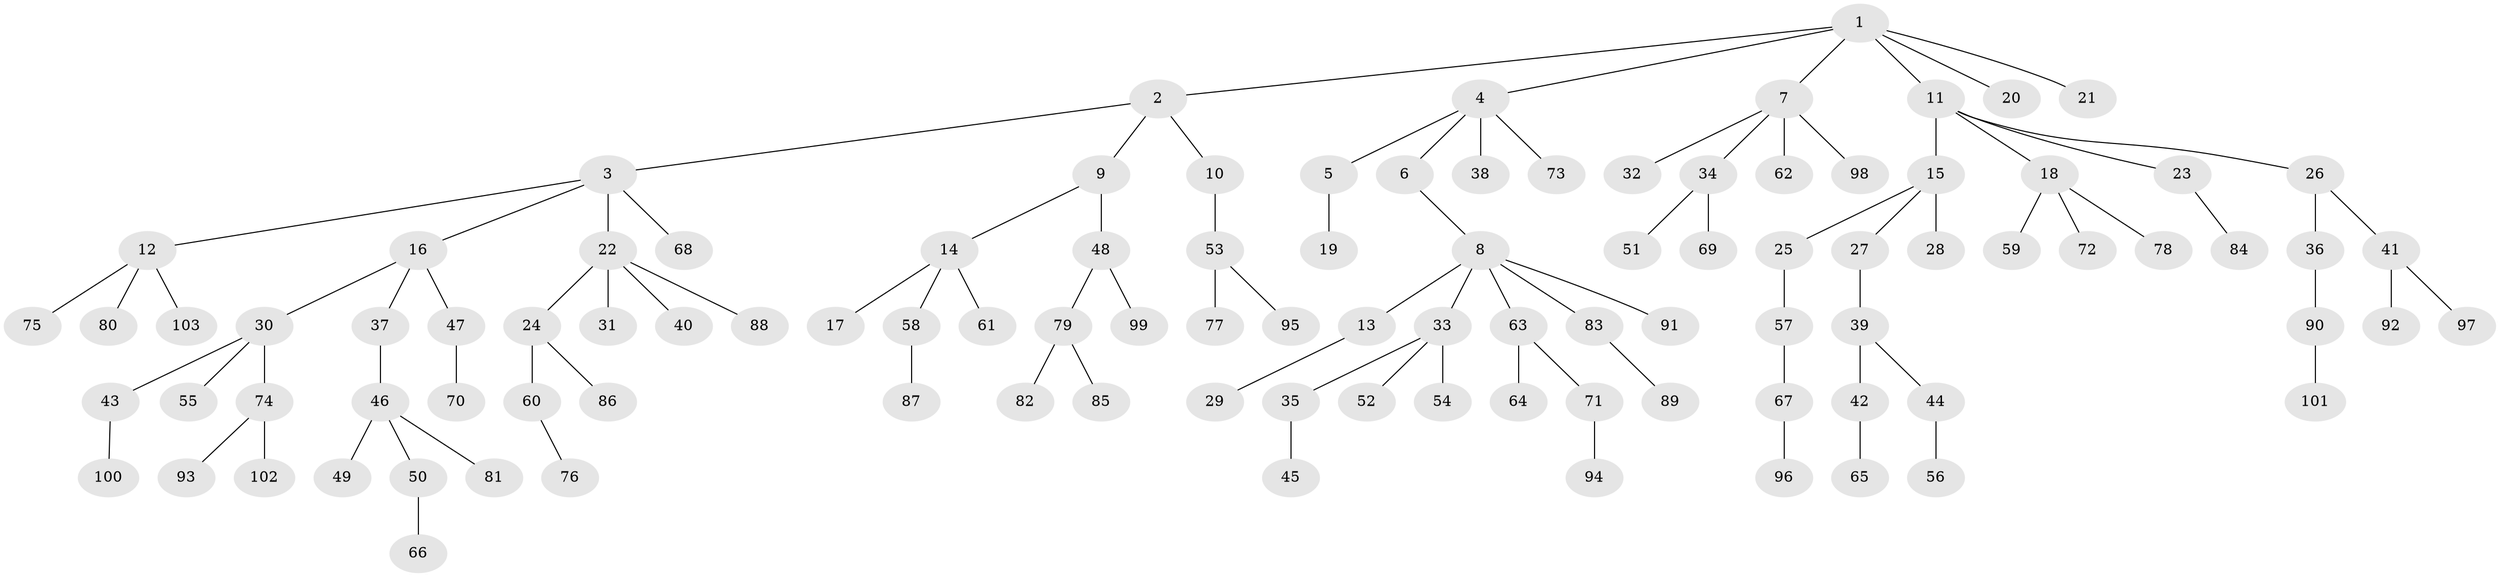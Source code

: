 // Generated by graph-tools (version 1.1) at 2025/53/03/09/25 04:53:17]
// undirected, 103 vertices, 102 edges
graph export_dot {
graph [start="1"]
  node [color=gray90,style=filled];
  1;
  2;
  3;
  4;
  5;
  6;
  7;
  8;
  9;
  10;
  11;
  12;
  13;
  14;
  15;
  16;
  17;
  18;
  19;
  20;
  21;
  22;
  23;
  24;
  25;
  26;
  27;
  28;
  29;
  30;
  31;
  32;
  33;
  34;
  35;
  36;
  37;
  38;
  39;
  40;
  41;
  42;
  43;
  44;
  45;
  46;
  47;
  48;
  49;
  50;
  51;
  52;
  53;
  54;
  55;
  56;
  57;
  58;
  59;
  60;
  61;
  62;
  63;
  64;
  65;
  66;
  67;
  68;
  69;
  70;
  71;
  72;
  73;
  74;
  75;
  76;
  77;
  78;
  79;
  80;
  81;
  82;
  83;
  84;
  85;
  86;
  87;
  88;
  89;
  90;
  91;
  92;
  93;
  94;
  95;
  96;
  97;
  98;
  99;
  100;
  101;
  102;
  103;
  1 -- 2;
  1 -- 4;
  1 -- 7;
  1 -- 11;
  1 -- 20;
  1 -- 21;
  2 -- 3;
  2 -- 9;
  2 -- 10;
  3 -- 12;
  3 -- 16;
  3 -- 22;
  3 -- 68;
  4 -- 5;
  4 -- 6;
  4 -- 38;
  4 -- 73;
  5 -- 19;
  6 -- 8;
  7 -- 32;
  7 -- 34;
  7 -- 62;
  7 -- 98;
  8 -- 13;
  8 -- 33;
  8 -- 63;
  8 -- 83;
  8 -- 91;
  9 -- 14;
  9 -- 48;
  10 -- 53;
  11 -- 15;
  11 -- 18;
  11 -- 23;
  11 -- 26;
  12 -- 75;
  12 -- 80;
  12 -- 103;
  13 -- 29;
  14 -- 17;
  14 -- 58;
  14 -- 61;
  15 -- 25;
  15 -- 27;
  15 -- 28;
  16 -- 30;
  16 -- 37;
  16 -- 47;
  18 -- 59;
  18 -- 72;
  18 -- 78;
  22 -- 24;
  22 -- 31;
  22 -- 40;
  22 -- 88;
  23 -- 84;
  24 -- 60;
  24 -- 86;
  25 -- 57;
  26 -- 36;
  26 -- 41;
  27 -- 39;
  30 -- 43;
  30 -- 55;
  30 -- 74;
  33 -- 35;
  33 -- 52;
  33 -- 54;
  34 -- 51;
  34 -- 69;
  35 -- 45;
  36 -- 90;
  37 -- 46;
  39 -- 42;
  39 -- 44;
  41 -- 92;
  41 -- 97;
  42 -- 65;
  43 -- 100;
  44 -- 56;
  46 -- 49;
  46 -- 50;
  46 -- 81;
  47 -- 70;
  48 -- 79;
  48 -- 99;
  50 -- 66;
  53 -- 77;
  53 -- 95;
  57 -- 67;
  58 -- 87;
  60 -- 76;
  63 -- 64;
  63 -- 71;
  67 -- 96;
  71 -- 94;
  74 -- 93;
  74 -- 102;
  79 -- 82;
  79 -- 85;
  83 -- 89;
  90 -- 101;
}

